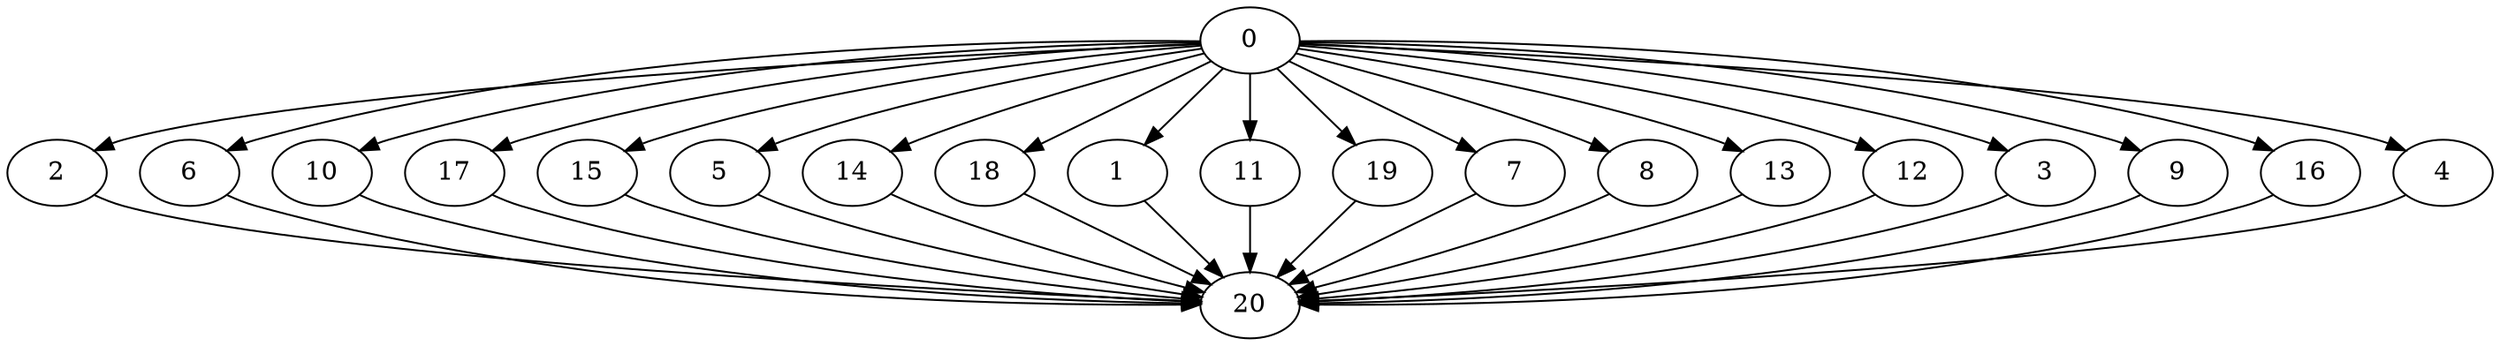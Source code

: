 digraph "Fork_Join_Nodes_21_CCR_9.99_WeightType_Random#2_Heterogeneous-4-2-strong" {
0 [Weight=7];
2 [Weight=9];
6 [Weight=9];
10 [Weight=7];
17 [Weight=7];
15 [Weight=9];
5 [Weight=2];
14 [Weight=8];
18 [Weight=5];
1 [Weight=4];
11 [Weight=2];
19 [Weight=6];
7 [Weight=10];
8 [Weight=9];
13 [Weight=2];
12 [Weight=7];
3 [Weight=6];
9 [Weight=2];
16 [Weight=9];
4 [Weight=5];
20 [Weight=8];
0 -> 8 [Weight=37];
2 -> 20 [Weight=62];
4 -> 20 [Weight=12];
0 -> 19 [Weight=37];
9 -> 20 [Weight=19];
0 -> 12 [Weight=49];
7 -> 20 [Weight=19];
18 -> 20 [Weight=37];
10 -> 20 [Weight=43];
5 -> 20 [Weight=43];
0 -> 1 [Weight=12];
17 -> 20 [Weight=43];
0 -> 10 [Weight=37];
0 -> 2 [Weight=43];
13 -> 20 [Weight=25];
0 -> 13 [Weight=19];
0 -> 9 [Weight=19];
0 -> 7 [Weight=62];
12 -> 20 [Weight=19];
19 -> 20 [Weight=31];
0 -> 16 [Weight=37];
0 -> 17 [Weight=43];
0 -> 18 [Weight=37];
0 -> 14 [Weight=43];
8 -> 20 [Weight=19];
1 -> 20 [Weight=37];
0 -> 6 [Weight=62];
16 -> 20 [Weight=12];
0 -> 5 [Weight=37];
15 -> 20 [Weight=37];
14 -> 20 [Weight=37];
0 -> 15 [Weight=25];
0 -> 4 [Weight=12];
11 -> 20 [Weight=37];
6 -> 20 [Weight=62];
3 -> 20 [Weight=19];
0 -> 11 [Weight=56];
0 -> 3 [Weight=49];
}
